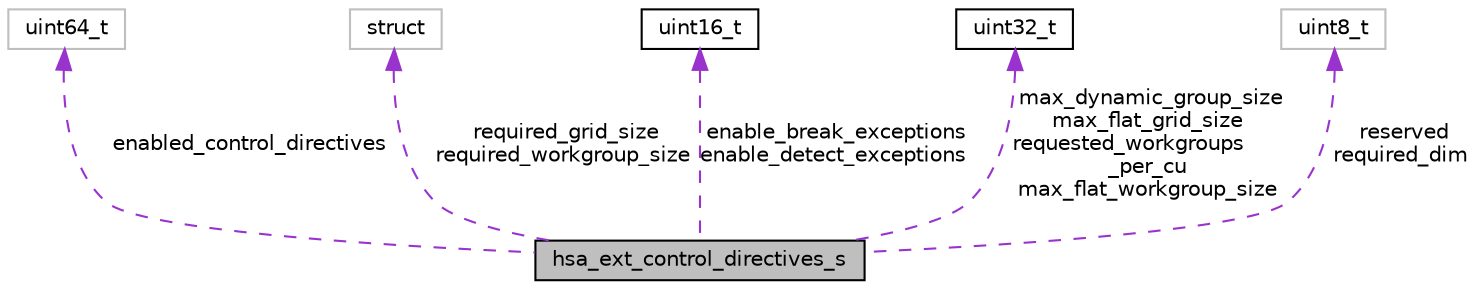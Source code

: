 digraph "hsa_ext_control_directives_s"
{
 // LATEX_PDF_SIZE
  bgcolor="transparent";
  edge [fontname="Helvetica",fontsize="10",labelfontname="Helvetica",labelfontsize="10"];
  node [fontname="Helvetica",fontsize="10",shape=record];
  Node1 [label="hsa_ext_control_directives_s",height=0.2,width=0.4,color="black", fillcolor="grey75", style="filled", fontcolor="black",tooltip="The hsa_ext_control_directives_t specifies the values for the HSAIL control directives."];
  Node2 -> Node1 [dir="back",color="darkorchid3",fontsize="10",style="dashed",label=" enabled_control_directives" ,fontname="Helvetica"];
  Node2 [label="uint64_t",height=0.2,width=0.4,color="grey75",tooltip=" "];
  Node3 -> Node1 [dir="back",color="darkorchid3",fontsize="10",style="dashed",label=" required_grid_size\nrequired_workgroup_size" ,fontname="Helvetica"];
  Node3 [label="struct",height=0.2,width=0.4,color="grey75",tooltip=" "];
  Node4 -> Node1 [dir="back",color="darkorchid3",fontsize="10",style="dashed",label=" enable_break_exceptions\nenable_detect_exceptions" ,fontname="Helvetica"];
  Node4 [label="uint16_t",height=0.2,width=0.4,color="black",URL="$classuint16__t.html",tooltip=" "];
  Node5 -> Node1 [dir="back",color="darkorchid3",fontsize="10",style="dashed",label=" max_dynamic_group_size\nmax_flat_grid_size\nrequested_workgroups\l_per_cu\nmax_flat_workgroup_size" ,fontname="Helvetica"];
  Node5 [label="uint32_t",height=0.2,width=0.4,color="black",URL="$classuint32__t.html",tooltip=" "];
  Node6 -> Node1 [dir="back",color="darkorchid3",fontsize="10",style="dashed",label=" reserved\nrequired_dim" ,fontname="Helvetica"];
  Node6 [label="uint8_t",height=0.2,width=0.4,color="grey75",tooltip=" "];
}
